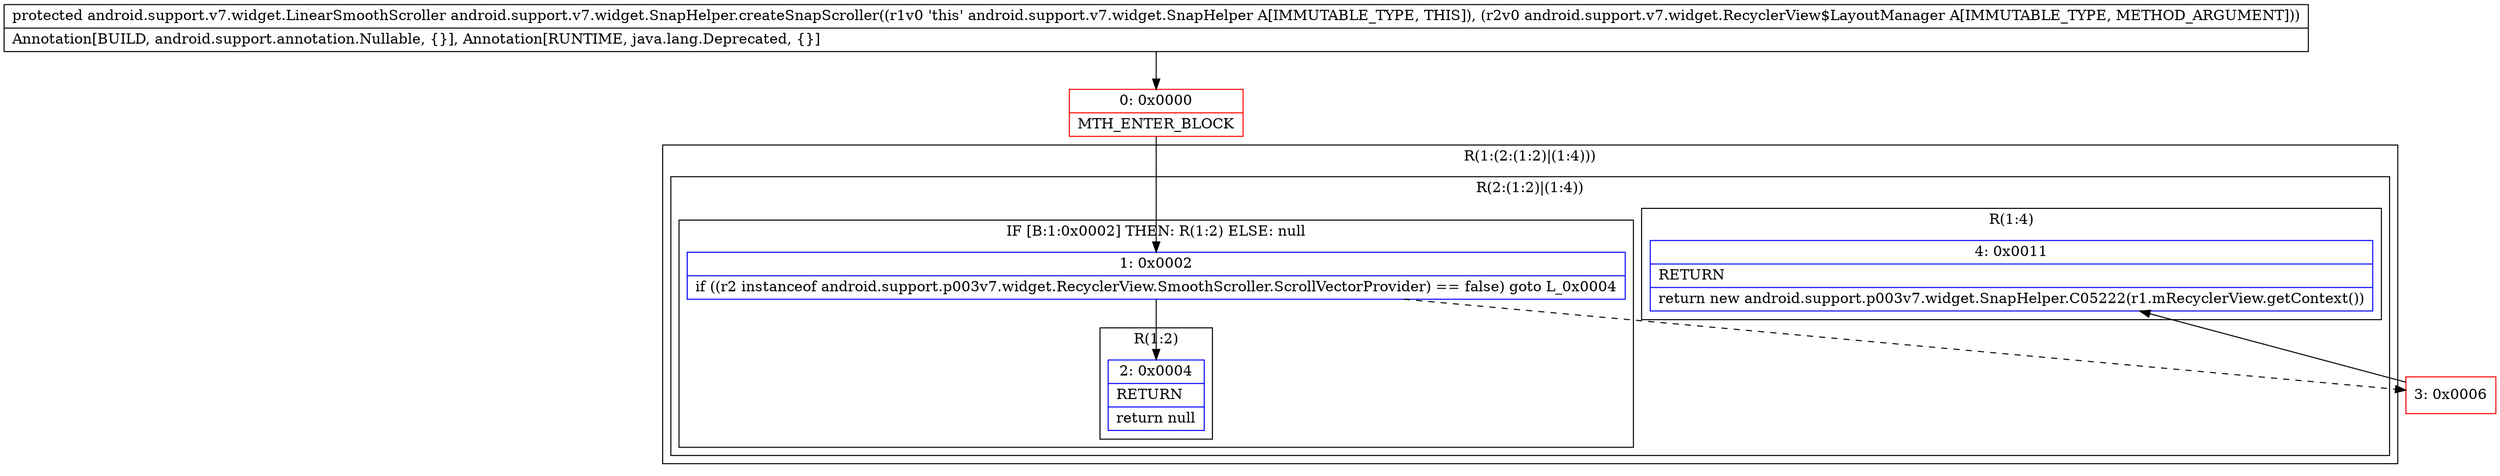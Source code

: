 digraph "CFG forandroid.support.v7.widget.SnapHelper.createSnapScroller(Landroid\/support\/v7\/widget\/RecyclerView$LayoutManager;)Landroid\/support\/v7\/widget\/LinearSmoothScroller;" {
subgraph cluster_Region_1966194767 {
label = "R(1:(2:(1:2)|(1:4)))";
node [shape=record,color=blue];
subgraph cluster_Region_464602813 {
label = "R(2:(1:2)|(1:4))";
node [shape=record,color=blue];
subgraph cluster_IfRegion_1649050745 {
label = "IF [B:1:0x0002] THEN: R(1:2) ELSE: null";
node [shape=record,color=blue];
Node_1 [shape=record,label="{1\:\ 0x0002|if ((r2 instanceof android.support.p003v7.widget.RecyclerView.SmoothScroller.ScrollVectorProvider) == false) goto L_0x0004\l}"];
subgraph cluster_Region_824335472 {
label = "R(1:2)";
node [shape=record,color=blue];
Node_2 [shape=record,label="{2\:\ 0x0004|RETURN\l|return null\l}"];
}
}
subgraph cluster_Region_1256903075 {
label = "R(1:4)";
node [shape=record,color=blue];
Node_4 [shape=record,label="{4\:\ 0x0011|RETURN\l|return new android.support.p003v7.widget.SnapHelper.C05222(r1.mRecyclerView.getContext())\l}"];
}
}
}
Node_0 [shape=record,color=red,label="{0\:\ 0x0000|MTH_ENTER_BLOCK\l}"];
Node_3 [shape=record,color=red,label="{3\:\ 0x0006}"];
MethodNode[shape=record,label="{protected android.support.v7.widget.LinearSmoothScroller android.support.v7.widget.SnapHelper.createSnapScroller((r1v0 'this' android.support.v7.widget.SnapHelper A[IMMUTABLE_TYPE, THIS]), (r2v0 android.support.v7.widget.RecyclerView$LayoutManager A[IMMUTABLE_TYPE, METHOD_ARGUMENT]))  | Annotation[BUILD, android.support.annotation.Nullable, \{\}], Annotation[RUNTIME, java.lang.Deprecated, \{\}]\l}"];
MethodNode -> Node_0;
Node_1 -> Node_2;
Node_1 -> Node_3[style=dashed];
Node_0 -> Node_1;
Node_3 -> Node_4;
}

